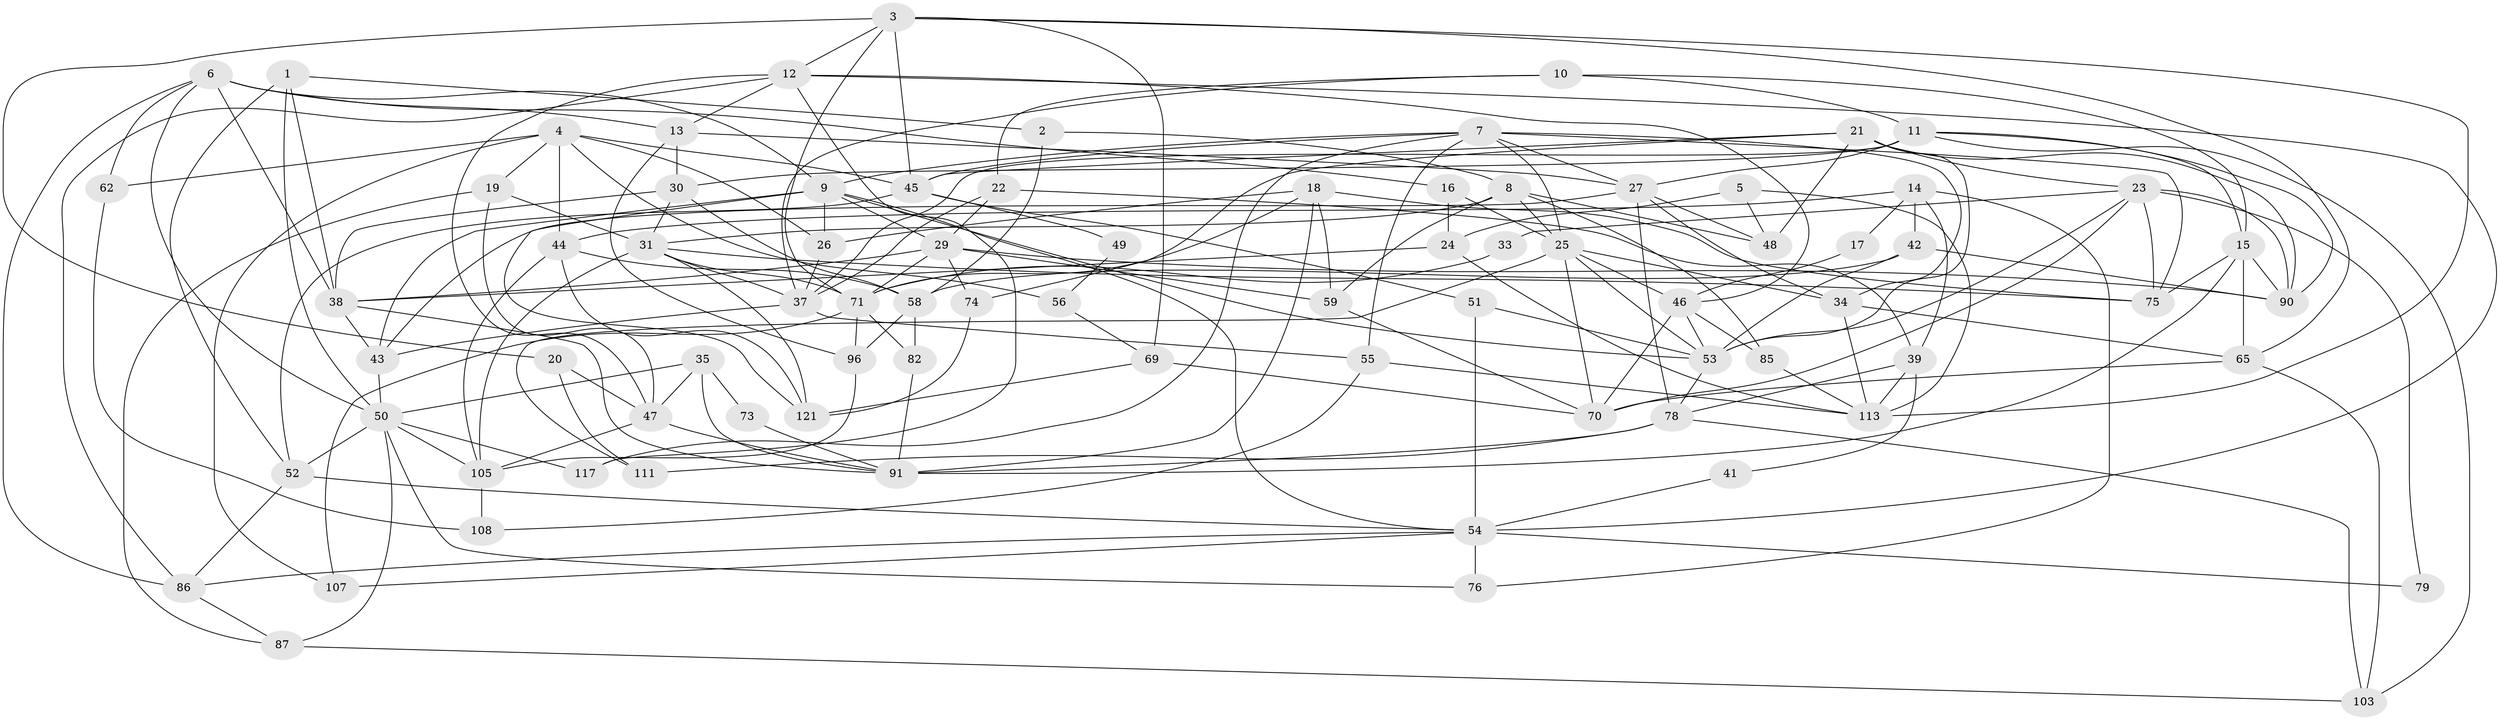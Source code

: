 // original degree distribution, {4: 0.3387096774193548, 3: 0.2661290322580645, 7: 0.024193548387096774, 5: 0.10483870967741936, 6: 0.12903225806451613, 2: 0.12096774193548387, 8: 0.008064516129032258, 9: 0.008064516129032258}
// Generated by graph-tools (version 1.1) at 2025/42/03/06/25 10:42:01]
// undirected, 80 vertices, 200 edges
graph export_dot {
graph [start="1"]
  node [color=gray90,style=filled];
  1;
  2;
  3;
  4 [super="+28"];
  5;
  6 [super="+67"];
  7 [super="+83"];
  8 [super="+123"];
  9 [super="+40"];
  10 [super="+95"];
  11 [super="+122"];
  12 [super="+72"];
  13 [super="+94"];
  14 [super="+104"];
  15 [super="+36"];
  16;
  17;
  18 [super="+109"];
  19;
  20 [super="+63"];
  21 [super="+68"];
  22 [super="+124"];
  23 [super="+118"];
  24;
  25 [super="+66"];
  26;
  27 [super="+102"];
  29 [super="+84"];
  30 [super="+112"];
  31 [super="+32"];
  33;
  34 [super="+119"];
  35;
  37 [super="+60"];
  38 [super="+64"];
  39;
  41;
  42;
  43 [super="+110"];
  44 [super="+57"];
  45 [super="+61"];
  46 [super="+93"];
  47 [super="+89"];
  48;
  49;
  50 [super="+100"];
  51;
  52 [super="+106"];
  53 [super="+80"];
  54 [super="+77"];
  55;
  56;
  58 [super="+114"];
  59;
  62;
  65;
  69 [super="+115"];
  70 [super="+98"];
  71 [super="+88"];
  73;
  74 [super="+97"];
  75 [super="+99"];
  76 [super="+81"];
  78 [super="+120"];
  79;
  82;
  85;
  86 [super="+92"];
  87;
  90;
  91 [super="+101"];
  96;
  103;
  105 [super="+116"];
  107;
  108;
  111;
  113;
  117;
  121;
  1 -- 50;
  1 -- 2;
  1 -- 38;
  1 -- 52;
  2 -- 58;
  2 -- 8;
  3 -- 45;
  3 -- 65;
  3 -- 12;
  3 -- 20;
  3 -- 69;
  3 -- 113;
  3 -- 71;
  4 -- 62;
  4 -- 19;
  4 -- 56;
  4 -- 26;
  4 -- 107;
  4 -- 44;
  4 -- 45;
  5 -- 113;
  5 -- 24;
  5 -- 48;
  6 -- 86;
  6 -- 9;
  6 -- 16;
  6 -- 62;
  6 -- 38;
  6 -- 50;
  6 -- 13;
  7 -- 55;
  7 -- 117;
  7 -- 34;
  7 -- 27;
  7 -- 9;
  7 -- 75;
  7 -- 45;
  7 -- 25;
  8 -- 59;
  8 -- 85;
  8 -- 48;
  8 -- 31;
  8 -- 25;
  9 -- 26;
  9 -- 121;
  9 -- 54;
  9 -- 43;
  9 -- 29;
  9 -- 53;
  10 -- 22;
  10 -- 11;
  10 -- 37;
  10 -- 15;
  11 -- 27;
  11 -- 15;
  11 -- 37;
  11 -- 103;
  11 -- 30;
  11 -- 90;
  12 -- 54 [weight=2];
  12 -- 117;
  12 -- 46;
  12 -- 47;
  12 -- 86;
  12 -- 13;
  13 -- 30;
  13 -- 96;
  13 -- 27;
  14 -- 39;
  14 -- 17;
  14 -- 76;
  14 -- 42;
  14 -- 44;
  15 -- 90;
  15 -- 65;
  15 -- 91;
  15 -- 75;
  16 -- 25;
  16 -- 24;
  17 -- 46;
  18 -- 26;
  18 -- 59;
  18 -- 71;
  18 -- 75;
  18 -- 91;
  19 -- 87;
  19 -- 47;
  19 -- 31;
  20 -- 111;
  20 -- 47;
  21 -- 90;
  21 -- 45;
  21 -- 48;
  21 -- 74 [weight=2];
  21 -- 23;
  21 -- 53;
  22 -- 29;
  22 -- 39;
  22 -- 37;
  23 -- 53;
  23 -- 70;
  23 -- 75;
  23 -- 79;
  23 -- 33;
  23 -- 90;
  24 -- 113;
  24 -- 38;
  25 -- 70;
  25 -- 111;
  25 -- 46;
  25 -- 53;
  25 -- 34;
  26 -- 37;
  27 -- 34;
  27 -- 43;
  27 -- 48;
  27 -- 78;
  29 -- 59;
  29 -- 90;
  29 -- 74;
  29 -- 38;
  29 -- 71;
  30 -- 31;
  30 -- 38;
  30 -- 58;
  31 -- 105;
  31 -- 121;
  31 -- 37;
  31 -- 71;
  31 -- 75;
  33 -- 71;
  34 -- 113;
  34 -- 65;
  35 -- 50;
  35 -- 91;
  35 -- 73;
  35 -- 47;
  37 -- 55;
  37 -- 43;
  38 -- 91;
  38 -- 43;
  39 -- 113;
  39 -- 41;
  39 -- 78;
  41 -- 54;
  42 -- 90;
  42 -- 58;
  42 -- 53;
  43 -- 50;
  44 -- 105;
  44 -- 121;
  44 -- 58;
  45 -- 52;
  45 -- 49;
  45 -- 51;
  46 -- 85;
  46 -- 70;
  46 -- 53;
  47 -- 91;
  47 -- 105;
  49 -- 56;
  50 -- 87;
  50 -- 117;
  50 -- 76;
  50 -- 52;
  50 -- 105;
  51 -- 54;
  51 -- 53;
  52 -- 54;
  52 -- 86;
  53 -- 78;
  54 -- 76;
  54 -- 79;
  54 -- 86;
  54 -- 107;
  55 -- 113;
  55 -- 108;
  56 -- 69;
  58 -- 96;
  58 -- 82;
  59 -- 70;
  62 -- 108;
  65 -- 103;
  65 -- 70;
  69 -- 121;
  69 -- 70;
  71 -- 107;
  71 -- 96;
  71 -- 82;
  73 -- 91;
  74 -- 121;
  78 -- 91;
  78 -- 103;
  78 -- 111;
  82 -- 91;
  85 -- 113;
  86 -- 87;
  87 -- 103;
  96 -- 105;
  105 -- 108 [weight=2];
}
